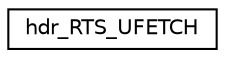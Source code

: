 digraph "Graphical Class Hierarchy"
{
 // LATEX_PDF_SIZE
  edge [fontname="Helvetica",fontsize="10",labelfontname="Helvetica",labelfontsize="10"];
  node [fontname="Helvetica",fontsize="10",shape=record];
  rankdir="LR";
  Node0 [label="hdr_RTS_UFETCH",height=0.2,width=0.4,color="black", fillcolor="white", style="filled",URL="$structhdr__RTS__UFETCH.html",tooltip="Content header of RTS packet."];
}

